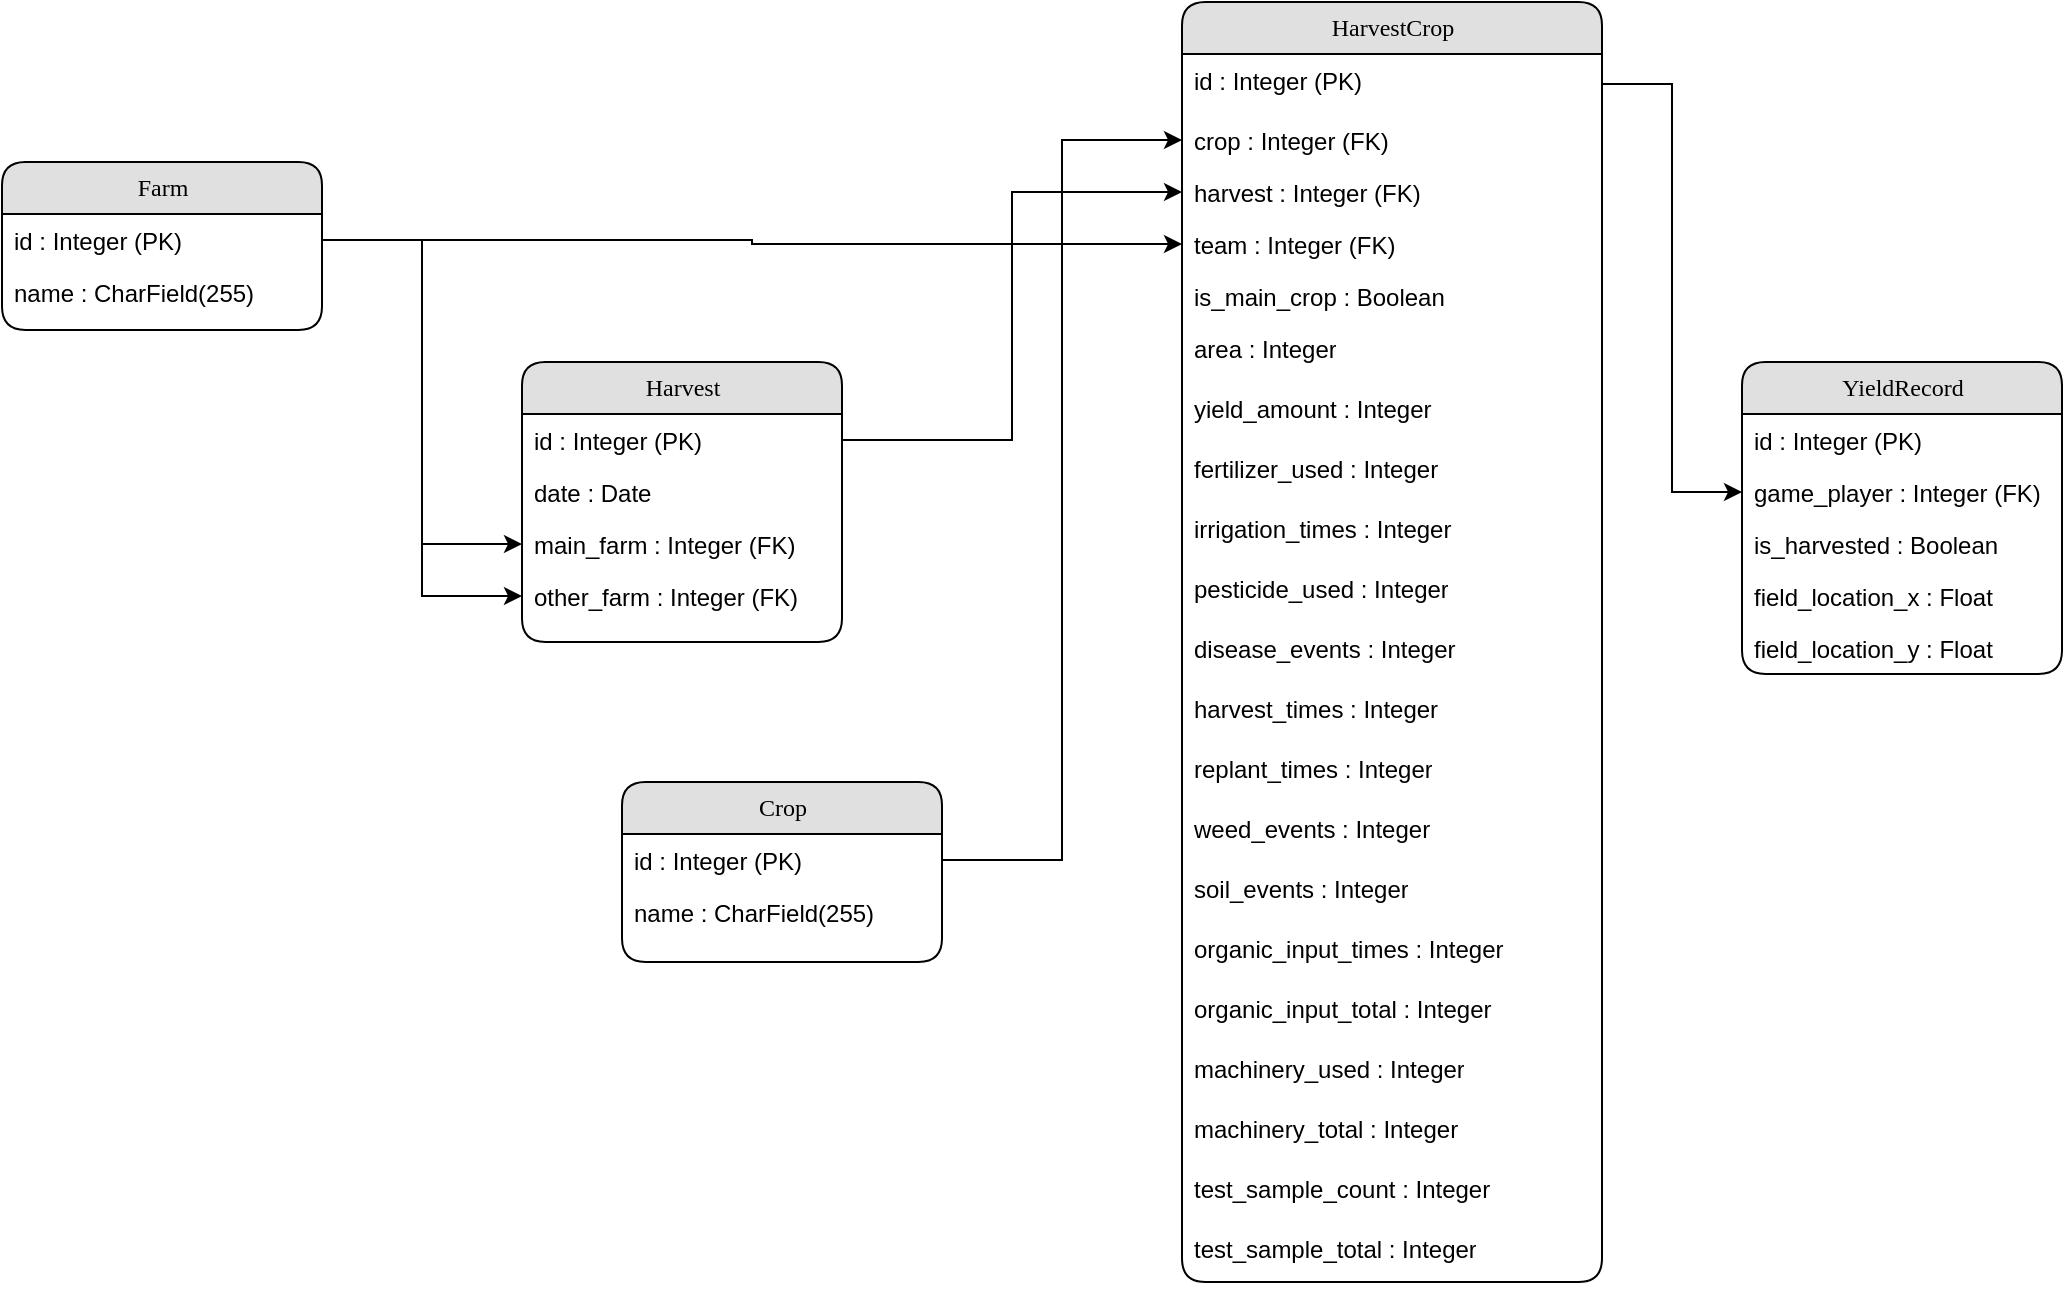 <mxfile version="24.7.17">
  <diagram name="Page-1" id="b520641d-4fe3-3701-9064-5fc419738815">
    <mxGraphModel dx="2691" dy="629" grid="1" gridSize="10" guides="1" tooltips="1" connect="1" arrows="1" fold="1" page="1" pageScale="1" pageWidth="1100" pageHeight="850" background="none" math="0" shadow="0">
      <root>
        <mxCell id="0" />
        <mxCell id="1" parent="0" />
        <mxCell id="21ea969265ad0168-22" value="Crop" style="swimlane;html=1;fontStyle=0;childLayout=stackLayout;horizontal=1;startSize=26;fillColor=#e0e0e0;horizontalStack=0;resizeParent=1;resizeLast=0;collapsible=1;marginBottom=0;swimlaneFillColor=#ffffff;align=center;rounded=1;shadow=0;comic=0;labelBackgroundColor=none;strokeWidth=1;fontFamily=Verdana;fontSize=12" parent="1" vertex="1">
          <mxGeometry x="300" y="390" width="160" height="90" as="geometry" />
        </mxCell>
        <mxCell id="21ea969265ad0168-23" value="id          : Integer (PK)" style="text;html=1;strokeColor=none;fillColor=none;spacingLeft=4;spacingRight=4;whiteSpace=wrap;overflow=hidden;rotatable=0;points=[[0,0.5],[1,0.5]];portConstraint=eastwest;" parent="21ea969265ad0168-22" vertex="1">
          <mxGeometry y="26" width="160" height="26" as="geometry" />
        </mxCell>
        <mxCell id="21ea969265ad0168-24" value="name        : CharField(255)&amp;nbsp;" style="text;html=1;strokeColor=none;fillColor=none;spacingLeft=4;spacingRight=4;whiteSpace=wrap;overflow=hidden;rotatable=0;points=[[0,0.5],[1,0.5]];portConstraint=eastwest;" parent="21ea969265ad0168-22" vertex="1">
          <mxGeometry y="52" width="160" height="26" as="geometry" />
        </mxCell>
        <mxCell id="21ea969265ad0168-6" value="HarvestCrop" style="swimlane;html=1;fontStyle=0;childLayout=stackLayout;horizontal=1;startSize=26;fillColor=#e0e0e0;horizontalStack=0;resizeParent=1;resizeLast=0;collapsible=1;marginBottom=0;swimlaneFillColor=#ffffff;align=center;rounded=1;shadow=0;comic=0;labelBackgroundColor=none;strokeWidth=1;fontFamily=Verdana;fontSize=12" parent="1" vertex="1">
          <mxGeometry x="580" width="210" height="640" as="geometry">
            <mxRectangle x="560" y="210" width="110" height="30" as="alternateBounds" />
          </mxGeometry>
        </mxCell>
        <mxCell id="D7hbp-H_iWI3xw_V1v7C-16" value="id : Integer (PK)" style="text;strokeColor=none;fillColor=none;spacingLeft=4;spacingRight=4;overflow=hidden;rotatable=0;points=[[0,0.5],[1,0.5]];portConstraint=eastwest;fontSize=12;whiteSpace=wrap;html=1;" vertex="1" parent="21ea969265ad0168-6">
          <mxGeometry y="26" width="210" height="30" as="geometry" />
        </mxCell>
        <mxCell id="21ea969265ad0168-8" value="crop      : Integer (FK)&amp;nbsp;" style="text;html=1;strokeColor=none;fillColor=none;spacingLeft=4;spacingRight=4;whiteSpace=wrap;overflow=hidden;rotatable=0;points=[[0,0.5],[1,0.5]];portConstraint=eastwest;" parent="21ea969265ad0168-6" vertex="1">
          <mxGeometry y="56" width="210" height="26" as="geometry" />
        </mxCell>
        <mxCell id="QYSASBaBdvz4rrHFtSfU-6" value="harvest        : Integer (FK)&amp;nbsp;" style="text;html=1;strokeColor=none;fillColor=none;spacingLeft=4;spacingRight=4;whiteSpace=wrap;overflow=hidden;rotatable=0;points=[[0,0.5],[1,0.5]];portConstraint=eastwest;" parent="21ea969265ad0168-6" vertex="1">
          <mxGeometry y="82" width="210" height="26" as="geometry" />
        </mxCell>
        <mxCell id="QYSASBaBdvz4rrHFtSfU-7" value="team&amp;nbsp;&lt;span style=&quot;background-color: initial;&quot;&gt;: Integer (FK)&lt;/span&gt;" style="text;html=1;strokeColor=none;fillColor=none;spacingLeft=4;spacingRight=4;whiteSpace=wrap;overflow=hidden;rotatable=0;points=[[0,0.5],[1,0.5]];portConstraint=eastwest;" parent="21ea969265ad0168-6" vertex="1">
          <mxGeometry y="108" width="210" height="26" as="geometry" />
        </mxCell>
        <mxCell id="21ea969265ad0168-9" value="is_main_crop : Boolean" style="text;html=1;strokeColor=none;fillColor=none;spacingLeft=4;spacingRight=4;whiteSpace=wrap;overflow=hidden;rotatable=0;points=[[0,0.5],[1,0.5]];portConstraint=eastwest;" parent="21ea969265ad0168-6" vertex="1">
          <mxGeometry y="134" width="210" height="26" as="geometry" />
        </mxCell>
        <mxCell id="D7hbp-H_iWI3xw_V1v7C-18" value="&lt;div&gt;area : Integer&lt;/div&gt;&lt;div&gt;&lt;br&gt;&lt;/div&gt;" style="text;strokeColor=none;fillColor=none;spacingLeft=4;spacingRight=4;overflow=hidden;rotatable=0;points=[[0,0.5],[1,0.5]];portConstraint=eastwest;fontSize=12;whiteSpace=wrap;html=1;" vertex="1" parent="21ea969265ad0168-6">
          <mxGeometry y="160" width="210" height="30" as="geometry" />
        </mxCell>
        <mxCell id="D7hbp-H_iWI3xw_V1v7C-19" value="yield_amount : Integer" style="text;strokeColor=none;fillColor=none;spacingLeft=4;spacingRight=4;overflow=hidden;rotatable=0;points=[[0,0.5],[1,0.5]];portConstraint=eastwest;fontSize=12;whiteSpace=wrap;html=1;" vertex="1" parent="21ea969265ad0168-6">
          <mxGeometry y="190" width="210" height="30" as="geometry" />
        </mxCell>
        <mxCell id="D7hbp-H_iWI3xw_V1v7C-23" value="fertilizer_used : Integer" style="text;strokeColor=none;fillColor=none;spacingLeft=4;spacingRight=4;overflow=hidden;rotatable=0;points=[[0,0.5],[1,0.5]];portConstraint=eastwest;fontSize=12;whiteSpace=wrap;html=1;" vertex="1" parent="21ea969265ad0168-6">
          <mxGeometry y="220" width="210" height="30" as="geometry" />
        </mxCell>
        <mxCell id="D7hbp-H_iWI3xw_V1v7C-21" value="irrigation_times : Integer" style="text;strokeColor=none;fillColor=none;spacingLeft=4;spacingRight=4;overflow=hidden;rotatable=0;points=[[0,0.5],[1,0.5]];portConstraint=eastwest;fontSize=12;whiteSpace=wrap;html=1;" vertex="1" parent="21ea969265ad0168-6">
          <mxGeometry y="250" width="210" height="30" as="geometry" />
        </mxCell>
        <mxCell id="D7hbp-H_iWI3xw_V1v7C-22" value="pesticide_used : Integer" style="text;strokeColor=none;fillColor=none;spacingLeft=4;spacingRight=4;overflow=hidden;rotatable=0;points=[[0,0.5],[1,0.5]];portConstraint=eastwest;fontSize=12;whiteSpace=wrap;html=1;" vertex="1" parent="21ea969265ad0168-6">
          <mxGeometry y="280" width="210" height="30" as="geometry" />
        </mxCell>
        <mxCell id="D7hbp-H_iWI3xw_V1v7C-20" value="disease_events : Integer" style="text;strokeColor=none;fillColor=none;spacingLeft=4;spacingRight=4;overflow=hidden;rotatable=0;points=[[0,0.5],[1,0.5]];portConstraint=eastwest;fontSize=12;whiteSpace=wrap;html=1;" vertex="1" parent="21ea969265ad0168-6">
          <mxGeometry y="310" width="210" height="30" as="geometry" />
        </mxCell>
        <mxCell id="D7hbp-H_iWI3xw_V1v7C-17" value="harvest_times : Integer" style="text;strokeColor=none;fillColor=none;spacingLeft=4;spacingRight=4;overflow=hidden;rotatable=0;points=[[0,0.5],[1,0.5]];portConstraint=eastwest;fontSize=12;whiteSpace=wrap;html=1;" vertex="1" parent="21ea969265ad0168-6">
          <mxGeometry y="340" width="210" height="30" as="geometry" />
        </mxCell>
        <mxCell id="D7hbp-H_iWI3xw_V1v7C-26" value="replant_times : Integer" style="text;strokeColor=none;fillColor=none;spacingLeft=4;spacingRight=4;overflow=hidden;rotatable=0;points=[[0,0.5],[1,0.5]];portConstraint=eastwest;fontSize=12;whiteSpace=wrap;html=1;" vertex="1" parent="21ea969265ad0168-6">
          <mxGeometry y="370" width="210" height="30" as="geometry" />
        </mxCell>
        <mxCell id="D7hbp-H_iWI3xw_V1v7C-25" value="weed_events : Integer" style="text;strokeColor=none;fillColor=none;spacingLeft=4;spacingRight=4;overflow=hidden;rotatable=0;points=[[0,0.5],[1,0.5]];portConstraint=eastwest;fontSize=12;whiteSpace=wrap;html=1;" vertex="1" parent="21ea969265ad0168-6">
          <mxGeometry y="400" width="210" height="30" as="geometry" />
        </mxCell>
        <mxCell id="D7hbp-H_iWI3xw_V1v7C-24" value="soil_events : Integer" style="text;strokeColor=none;fillColor=none;spacingLeft=4;spacingRight=4;overflow=hidden;rotatable=0;points=[[0,0.5],[1,0.5]];portConstraint=eastwest;fontSize=12;whiteSpace=wrap;html=1;" vertex="1" parent="21ea969265ad0168-6">
          <mxGeometry y="430" width="210" height="30" as="geometry" />
        </mxCell>
        <mxCell id="D7hbp-H_iWI3xw_V1v7C-30" value="organic_input_times : Integer" style="text;strokeColor=none;fillColor=none;spacingLeft=4;spacingRight=4;overflow=hidden;rotatable=0;points=[[0,0.5],[1,0.5]];portConstraint=eastwest;fontSize=12;whiteSpace=wrap;html=1;" vertex="1" parent="21ea969265ad0168-6">
          <mxGeometry y="460" width="210" height="30" as="geometry" />
        </mxCell>
        <mxCell id="D7hbp-H_iWI3xw_V1v7C-31" value="organic_input_total : Integer" style="text;strokeColor=none;fillColor=none;spacingLeft=4;spacingRight=4;overflow=hidden;rotatable=0;points=[[0,0.5],[1,0.5]];portConstraint=eastwest;fontSize=12;whiteSpace=wrap;html=1;" vertex="1" parent="21ea969265ad0168-6">
          <mxGeometry y="490" width="210" height="30" as="geometry" />
        </mxCell>
        <mxCell id="D7hbp-H_iWI3xw_V1v7C-29" value="machinery_used : Integer" style="text;strokeColor=none;fillColor=none;spacingLeft=4;spacingRight=4;overflow=hidden;rotatable=0;points=[[0,0.5],[1,0.5]];portConstraint=eastwest;fontSize=12;whiteSpace=wrap;html=1;" vertex="1" parent="21ea969265ad0168-6">
          <mxGeometry y="520" width="210" height="30" as="geometry" />
        </mxCell>
        <mxCell id="D7hbp-H_iWI3xw_V1v7C-33" value="machinery_total : Integer" style="text;strokeColor=none;fillColor=none;spacingLeft=4;spacingRight=4;overflow=hidden;rotatable=0;points=[[0,0.5],[1,0.5]];portConstraint=eastwest;fontSize=12;whiteSpace=wrap;html=1;" vertex="1" parent="21ea969265ad0168-6">
          <mxGeometry y="550" width="210" height="30" as="geometry" />
        </mxCell>
        <mxCell id="D7hbp-H_iWI3xw_V1v7C-32" value="test_sample_count : Integer" style="text;strokeColor=none;fillColor=none;spacingLeft=4;spacingRight=4;overflow=hidden;rotatable=0;points=[[0,0.5],[1,0.5]];portConstraint=eastwest;fontSize=12;whiteSpace=wrap;html=1;" vertex="1" parent="21ea969265ad0168-6">
          <mxGeometry y="580" width="210" height="30" as="geometry" />
        </mxCell>
        <mxCell id="D7hbp-H_iWI3xw_V1v7C-28" value="test_sample_total : Integer" style="text;strokeColor=none;fillColor=none;spacingLeft=4;spacingRight=4;overflow=hidden;rotatable=0;points=[[0,0.5],[1,0.5]];portConstraint=eastwest;fontSize=12;whiteSpace=wrap;html=1;" vertex="1" parent="21ea969265ad0168-6">
          <mxGeometry y="610" width="210" height="30" as="geometry" />
        </mxCell>
        <mxCell id="QYSASBaBdvz4rrHFtSfU-1" value="Farm" style="swimlane;html=1;fontStyle=0;childLayout=stackLayout;horizontal=1;startSize=26;fillColor=#e0e0e0;horizontalStack=0;resizeParent=1;resizeLast=0;collapsible=1;marginBottom=0;swimlaneFillColor=#ffffff;align=center;rounded=1;shadow=0;comic=0;labelBackgroundColor=none;strokeWidth=1;fontFamily=Verdana;fontSize=12" parent="1" vertex="1">
          <mxGeometry x="-10" y="80" width="160" height="84" as="geometry" />
        </mxCell>
        <mxCell id="QYSASBaBdvz4rrHFtSfU-2" value="id          : Integer (PK)" style="text;html=1;strokeColor=none;fillColor=none;spacingLeft=4;spacingRight=4;whiteSpace=wrap;overflow=hidden;rotatable=0;points=[[0,0.5],[1,0.5]];portConstraint=eastwest;" parent="QYSASBaBdvz4rrHFtSfU-1" vertex="1">
          <mxGeometry y="26" width="160" height="26" as="geometry" />
        </mxCell>
        <mxCell id="QYSASBaBdvz4rrHFtSfU-3" value="name        : CharField(255)" style="text;html=1;strokeColor=none;fillColor=none;spacingLeft=4;spacingRight=4;whiteSpace=wrap;overflow=hidden;rotatable=0;points=[[0,0.5],[1,0.5]];portConstraint=eastwest;" parent="QYSASBaBdvz4rrHFtSfU-1" vertex="1">
          <mxGeometry y="52" width="160" height="26" as="geometry" />
        </mxCell>
        <mxCell id="QYSASBaBdvz4rrHFtSfU-9" value="YieldRecord" style="swimlane;html=1;fontStyle=0;childLayout=stackLayout;horizontal=1;startSize=26;fillColor=#e0e0e0;horizontalStack=0;resizeParent=1;resizeLast=0;collapsible=1;marginBottom=0;swimlaneFillColor=#ffffff;align=center;rounded=1;shadow=0;comic=0;labelBackgroundColor=none;strokeWidth=1;fontFamily=Verdana;fontSize=12" parent="1" vertex="1">
          <mxGeometry x="860" y="180" width="160" height="156" as="geometry" />
        </mxCell>
        <mxCell id="QYSASBaBdvz4rrHFtSfU-10" value="id          : Integer (PK)" style="text;html=1;strokeColor=none;fillColor=none;spacingLeft=4;spacingRight=4;whiteSpace=wrap;overflow=hidden;rotatable=0;points=[[0,0.5],[1,0.5]];portConstraint=eastwest;" parent="QYSASBaBdvz4rrHFtSfU-9" vertex="1">
          <mxGeometry y="26" width="160" height="26" as="geometry" />
        </mxCell>
        <mxCell id="QYSASBaBdvz4rrHFtSfU-11" value="game_player : Integer (FK)&amp;nbsp;" style="text;html=1;strokeColor=none;fillColor=none;spacingLeft=4;spacingRight=4;whiteSpace=wrap;overflow=hidden;rotatable=0;points=[[0,0.5],[1,0.5]];portConstraint=eastwest;" parent="QYSASBaBdvz4rrHFtSfU-9" vertex="1">
          <mxGeometry y="52" width="160" height="26" as="geometry" />
        </mxCell>
        <mxCell id="QYSASBaBdvz4rrHFtSfU-12" value="is_harvested     : Boolean&amp;nbsp;" style="text;html=1;strokeColor=none;fillColor=none;spacingLeft=4;spacingRight=4;whiteSpace=wrap;overflow=hidden;rotatable=0;points=[[0,0.5],[1,0.5]];portConstraint=eastwest;" parent="QYSASBaBdvz4rrHFtSfU-9" vertex="1">
          <mxGeometry y="78" width="160" height="26" as="geometry" />
        </mxCell>
        <mxCell id="QYSASBaBdvz4rrHFtSfU-13" value="field_location_x  : Float&amp;nbsp;" style="text;html=1;strokeColor=none;fillColor=none;spacingLeft=4;spacingRight=4;whiteSpace=wrap;overflow=hidden;rotatable=0;points=[[0,0.5],[1,0.5]];portConstraint=eastwest;" parent="QYSASBaBdvz4rrHFtSfU-9" vertex="1">
          <mxGeometry y="104" width="160" height="26" as="geometry" />
        </mxCell>
        <mxCell id="QYSASBaBdvz4rrHFtSfU-14" value="field_location_y : Float&amp;nbsp;" style="text;html=1;strokeColor=none;fillColor=none;spacingLeft=4;spacingRight=4;whiteSpace=wrap;overflow=hidden;rotatable=0;points=[[0,0.5],[1,0.5]];portConstraint=eastwest;" parent="QYSASBaBdvz4rrHFtSfU-9" vertex="1">
          <mxGeometry y="130" width="160" height="26" as="geometry" />
        </mxCell>
        <mxCell id="QYSASBaBdvz4rrHFtSfU-15" style="edgeStyle=orthogonalEdgeStyle;rounded=0;orthogonalLoop=1;jettySize=auto;html=1;entryX=0;entryY=0.5;entryDx=0;entryDy=0;" parent="1" source="21ea969265ad0168-23" target="21ea969265ad0168-8" edge="1">
          <mxGeometry relative="1" as="geometry" />
        </mxCell>
        <mxCell id="QYSASBaBdvz4rrHFtSfU-16" style="edgeStyle=orthogonalEdgeStyle;rounded=0;orthogonalLoop=1;jettySize=auto;html=1;entryX=0;entryY=0.5;entryDx=0;entryDy=0;" parent="1" source="21ea969265ad0168-11" target="QYSASBaBdvz4rrHFtSfU-6" edge="1">
          <mxGeometry relative="1" as="geometry" />
        </mxCell>
        <mxCell id="QYSASBaBdvz4rrHFtSfU-17" style="edgeStyle=orthogonalEdgeStyle;rounded=0;orthogonalLoop=1;jettySize=auto;html=1;entryX=0;entryY=0.5;entryDx=0;entryDy=0;" parent="1" source="QYSASBaBdvz4rrHFtSfU-2" target="21ea969265ad0168-52" edge="1">
          <mxGeometry relative="1" as="geometry" />
        </mxCell>
        <mxCell id="QYSASBaBdvz4rrHFtSfU-18" style="edgeStyle=orthogonalEdgeStyle;rounded=0;orthogonalLoop=1;jettySize=auto;html=1;" parent="1" source="QYSASBaBdvz4rrHFtSfU-2" target="21ea969265ad0168-13" edge="1">
          <mxGeometry relative="1" as="geometry" />
        </mxCell>
        <mxCell id="D7hbp-H_iWI3xw_V1v7C-1" style="edgeStyle=orthogonalEdgeStyle;rounded=0;orthogonalLoop=1;jettySize=auto;html=1;entryX=0;entryY=0.5;entryDx=0;entryDy=0;" edge="1" parent="1" source="QYSASBaBdvz4rrHFtSfU-2" target="QYSASBaBdvz4rrHFtSfU-7">
          <mxGeometry relative="1" as="geometry" />
        </mxCell>
        <mxCell id="D7hbp-H_iWI3xw_V1v7C-34" style="edgeStyle=orthogonalEdgeStyle;rounded=0;orthogonalLoop=1;jettySize=auto;html=1;" edge="1" parent="1" source="D7hbp-H_iWI3xw_V1v7C-16" target="QYSASBaBdvz4rrHFtSfU-11">
          <mxGeometry relative="1" as="geometry" />
        </mxCell>
        <mxCell id="21ea969265ad0168-10" value="Harvest" style="swimlane;html=1;fontStyle=0;childLayout=stackLayout;horizontal=1;startSize=26;fillColor=#e0e0e0;horizontalStack=0;resizeParent=1;resizeLast=0;collapsible=1;marginBottom=0;swimlaneFillColor=#ffffff;align=center;rounded=1;shadow=0;comic=0;labelBackgroundColor=none;strokeWidth=1;fontFamily=Verdana;fontSize=12" parent="1" vertex="1">
          <mxGeometry x="250" y="180" width="160" height="140" as="geometry" />
        </mxCell>
        <mxCell id="21ea969265ad0168-11" value="id          : Integer (PK)&amp;nbsp;" style="text;html=1;strokeColor=none;fillColor=none;spacingLeft=4;spacingRight=4;whiteSpace=wrap;overflow=hidden;rotatable=0;points=[[0,0.5],[1,0.5]];portConstraint=eastwest;" parent="21ea969265ad0168-10" vertex="1">
          <mxGeometry y="26" width="160" height="26" as="geometry" />
        </mxCell>
        <mxCell id="21ea969265ad0168-12" value="date        : Date&amp;nbsp;" style="text;html=1;strokeColor=none;fillColor=none;spacingLeft=4;spacingRight=4;whiteSpace=wrap;overflow=hidden;rotatable=0;points=[[0,0.5],[1,0.5]];portConstraint=eastwest;" parent="21ea969265ad0168-10" vertex="1">
          <mxGeometry y="52" width="160" height="26" as="geometry" />
        </mxCell>
        <mxCell id="21ea969265ad0168-52" value="main_farm   : Integer (FK)&amp;nbsp;" style="text;html=1;strokeColor=none;fillColor=none;spacingLeft=4;spacingRight=4;whiteSpace=wrap;overflow=hidden;rotatable=0;points=[[0,0.5],[1,0.5]];portConstraint=eastwest;" parent="21ea969265ad0168-10" vertex="1">
          <mxGeometry y="78" width="160" height="26" as="geometry" />
        </mxCell>
        <mxCell id="21ea969265ad0168-13" value="other_farm : Integer (FK)&amp;nbsp;" style="text;html=1;strokeColor=none;fillColor=none;spacingLeft=4;spacingRight=4;whiteSpace=wrap;overflow=hidden;rotatable=0;points=[[0,0.5],[1,0.5]];portConstraint=eastwest;" parent="21ea969265ad0168-10" vertex="1">
          <mxGeometry y="104" width="160" height="26" as="geometry" />
        </mxCell>
      </root>
    </mxGraphModel>
  </diagram>
</mxfile>
